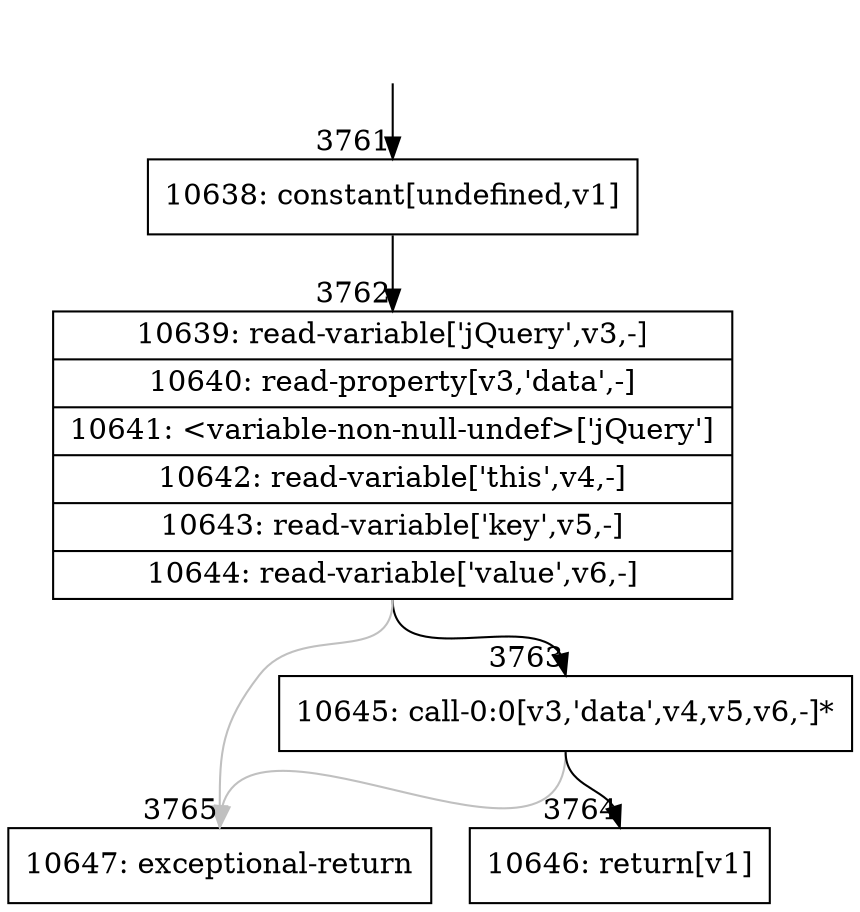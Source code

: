 digraph {
rankdir="TD"
BB_entry252[shape=none,label=""];
BB_entry252 -> BB3761 [tailport=s, headport=n, headlabel="    3761"]
BB3761 [shape=record label="{10638: constant[undefined,v1]}" ] 
BB3761 -> BB3762 [tailport=s, headport=n, headlabel="      3762"]
BB3762 [shape=record label="{10639: read-variable['jQuery',v3,-]|10640: read-property[v3,'data',-]|10641: \<variable-non-null-undef\>['jQuery']|10642: read-variable['this',v4,-]|10643: read-variable['key',v5,-]|10644: read-variable['value',v6,-]}" ] 
BB3762 -> BB3763 [tailport=s, headport=n, headlabel="      3763"]
BB3762 -> BB3765 [tailport=s, headport=n, color=gray, headlabel="      3765"]
BB3763 [shape=record label="{10645: call-0:0[v3,'data',v4,v5,v6,-]*}" ] 
BB3763 -> BB3764 [tailport=s, headport=n, headlabel="      3764"]
BB3763 -> BB3765 [tailport=s, headport=n, color=gray]
BB3764 [shape=record label="{10646: return[v1]}" ] 
BB3765 [shape=record label="{10647: exceptional-return}" ] 
}
